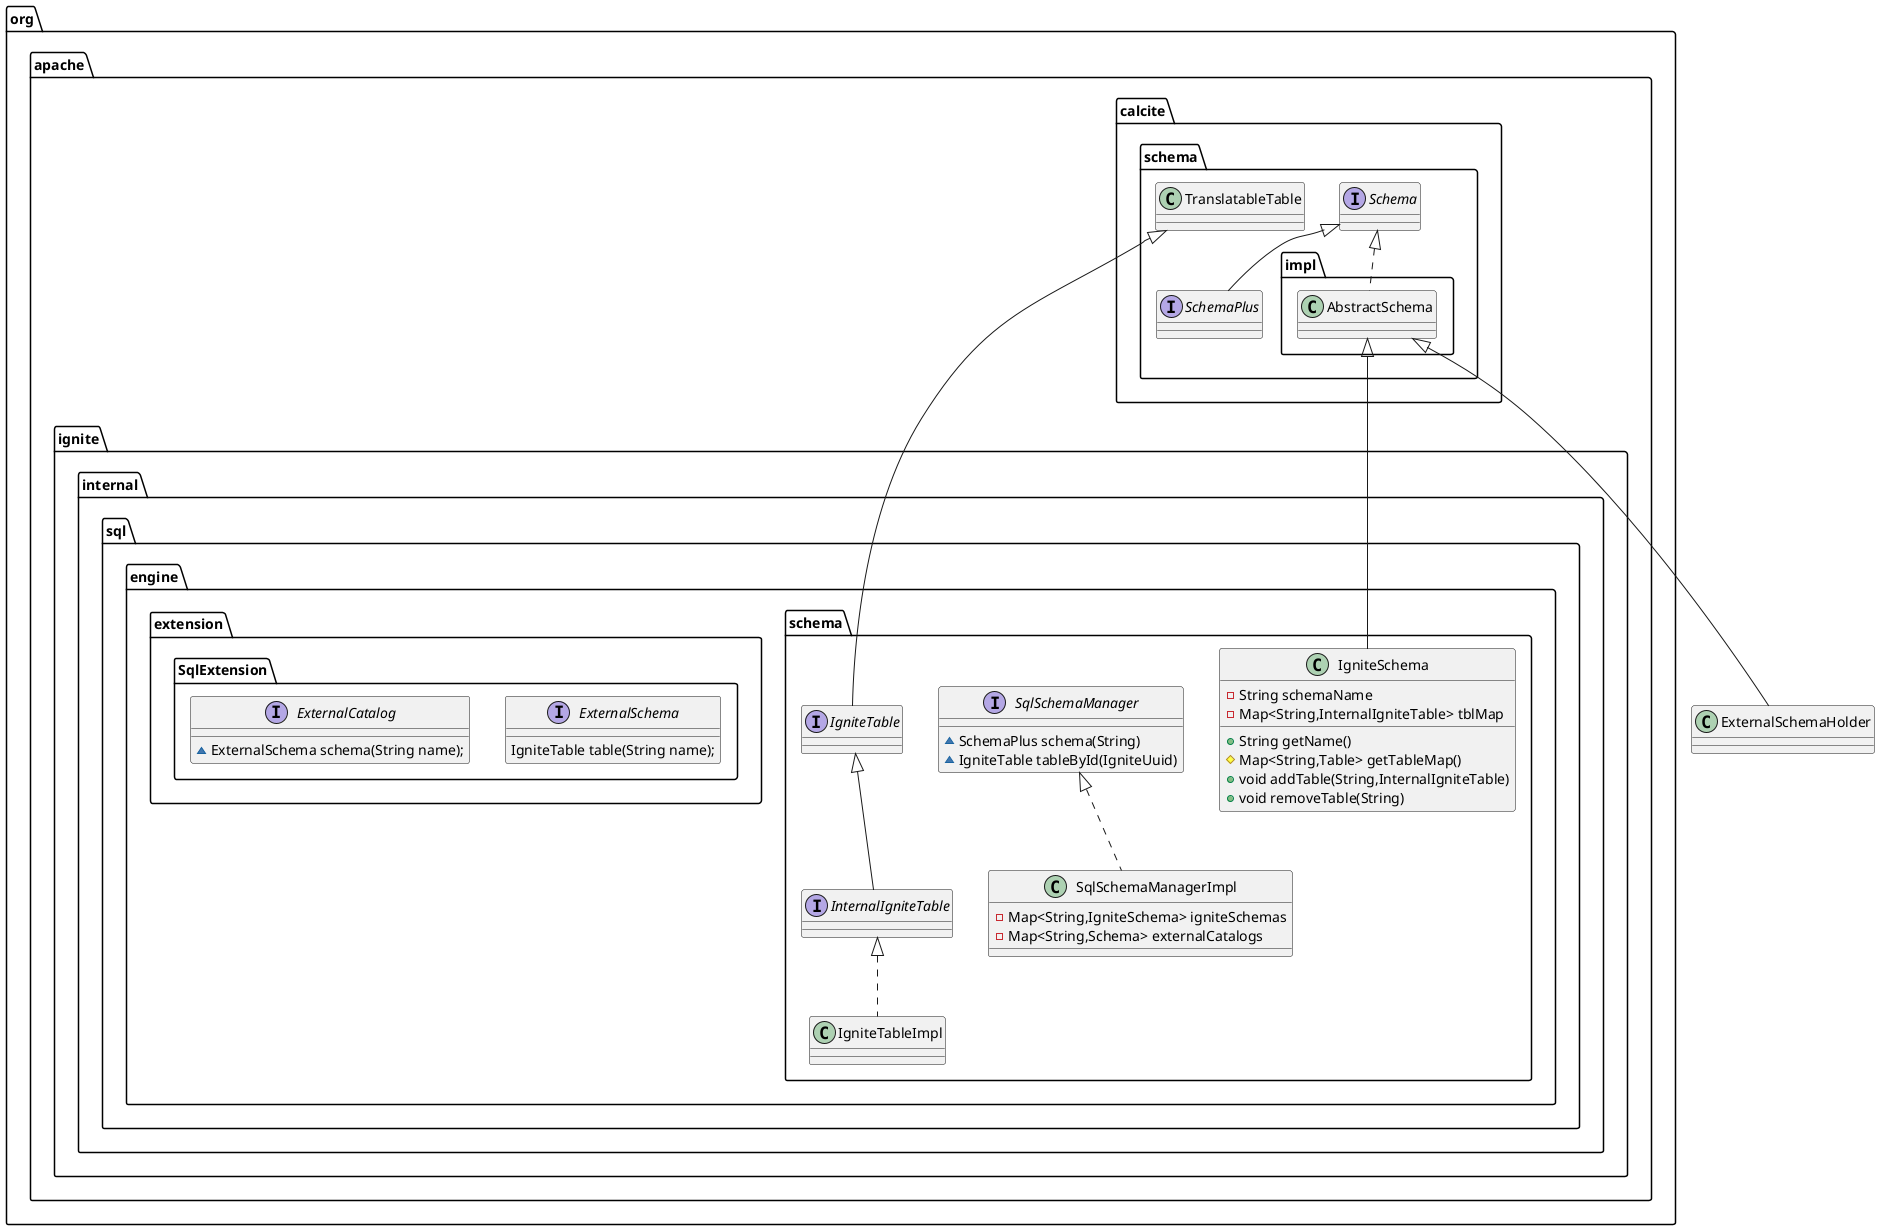 @startuml
interface org.apache.ignite.internal.sql.engine.schema.IgniteTable {
}
interface org.apache.ignite.internal.sql.engine.schema.InternalIgniteTable {

}
class org.apache.ignite.internal.sql.engine.schema.IgniteTableImpl {
}

interface org.apache.ignite.internal.sql.engine.schema.SqlSchemaManager {
~ SchemaPlus schema(String)
~ IgniteTable tableById(IgniteUuid)
}
class org.apache.ignite.internal.sql.engine.schema.SqlSchemaManagerImpl {
- Map<String,IgniteSchema> igniteSchemas
- Map<String,Schema> externalCatalogs
}
org.apache.ignite.internal.sql.engine.schema.SqlSchemaManager <|.. org.apache.ignite.internal.sql.engine.schema.SqlSchemaManagerImpl
org.apache.calcite.schema.TranslatableTable <|-- org.apache.ignite.internal.sql.engine.schema.IgniteTable
org.apache.ignite.internal.sql.engine.schema.InternalIgniteTable <|.. org.apache.ignite.internal.sql.engine.schema.IgniteTableImpl
org.apache.ignite.internal.sql.engine.schema.IgniteTable <|-- org.apache.ignite.internal.sql.engine.schema.InternalIgniteTable

class org.apache.ignite.internal.sql.engine.schema.IgniteSchema {
- String schemaName
- Map<String,InternalIgniteTable> tblMap
+ String getName()
# Map<String,Table> getTableMap()
+ void addTable(String,InternalIgniteTable)
+ void removeTable(String)
}
interface org.apache.calcite.schema.Schema{}
 interface org.apache.calcite.schema.SchemaPlus{}
org.apache.calcite.schema.impl.AbstractSchema <|-- org.apache.ignite.internal.sql.engine.schema.IgniteSchema
org.apache.calcite.schema.impl.AbstractSchema <|-- ExternalSchemaHolder
org.apache.calcite.schema.Schema <|.. org.apache.calcite.schema.impl.AbstractSchema
org.apache.calcite.schema.Schema <|--  org.apache.calcite.schema.SchemaPlus

interface org.apache.ignite.internal.sql.engine.extension.SqlExtension.ExternalSchema{
IgniteTable table(String name);
}
interface org.apache.ignite.internal.sql.engine.extension.SqlExtension.ExternalCatalog{
~ ExternalSchema schema(String name);
}
@enduml